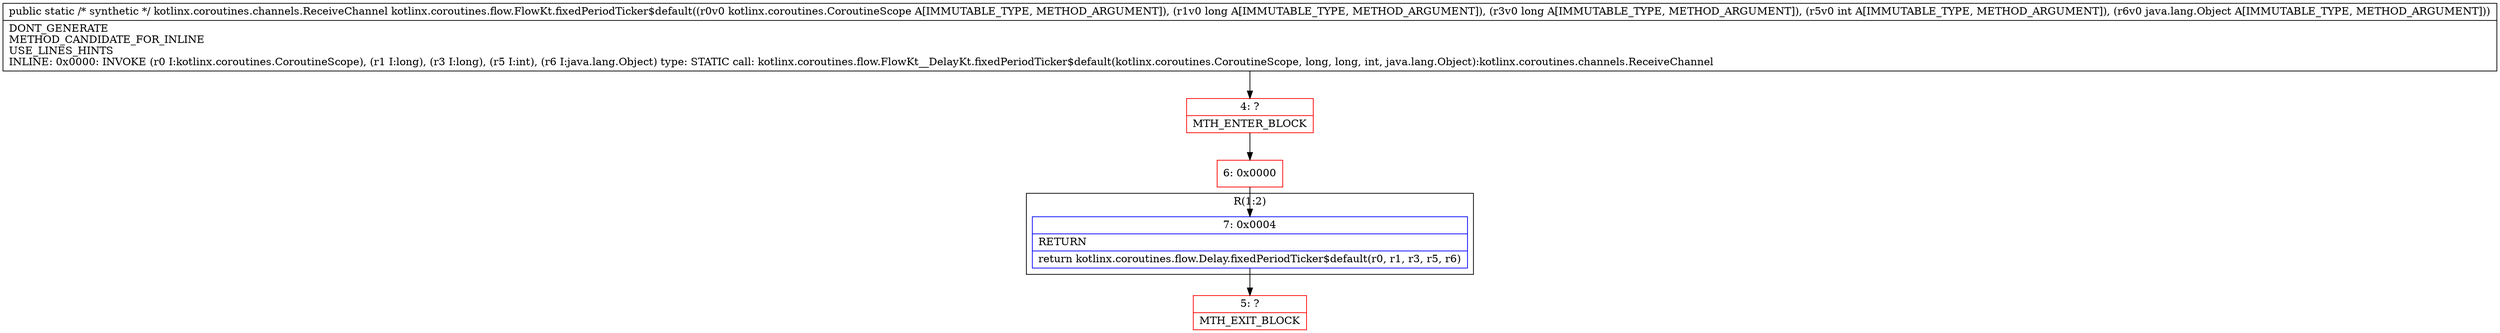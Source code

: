 digraph "CFG forkotlinx.coroutines.flow.FlowKt.fixedPeriodTicker$default(Lkotlinx\/coroutines\/CoroutineScope;JJILjava\/lang\/Object;)Lkotlinx\/coroutines\/channels\/ReceiveChannel;" {
subgraph cluster_Region_475060114 {
label = "R(1:2)";
node [shape=record,color=blue];
Node_7 [shape=record,label="{7\:\ 0x0004|RETURN\l|return kotlinx.coroutines.flow.Delay.fixedPeriodTicker$default(r0, r1, r3, r5, r6)\l}"];
}
Node_4 [shape=record,color=red,label="{4\:\ ?|MTH_ENTER_BLOCK\l}"];
Node_6 [shape=record,color=red,label="{6\:\ 0x0000}"];
Node_5 [shape=record,color=red,label="{5\:\ ?|MTH_EXIT_BLOCK\l}"];
MethodNode[shape=record,label="{public static \/* synthetic *\/ kotlinx.coroutines.channels.ReceiveChannel kotlinx.coroutines.flow.FlowKt.fixedPeriodTicker$default((r0v0 kotlinx.coroutines.CoroutineScope A[IMMUTABLE_TYPE, METHOD_ARGUMENT]), (r1v0 long A[IMMUTABLE_TYPE, METHOD_ARGUMENT]), (r3v0 long A[IMMUTABLE_TYPE, METHOD_ARGUMENT]), (r5v0 int A[IMMUTABLE_TYPE, METHOD_ARGUMENT]), (r6v0 java.lang.Object A[IMMUTABLE_TYPE, METHOD_ARGUMENT]))  | DONT_GENERATE\lMETHOD_CANDIDATE_FOR_INLINE\lUSE_LINES_HINTS\lINLINE: 0x0000: INVOKE  (r0 I:kotlinx.coroutines.CoroutineScope), (r1 I:long), (r3 I:long), (r5 I:int), (r6 I:java.lang.Object) type: STATIC call: kotlinx.coroutines.flow.FlowKt__DelayKt.fixedPeriodTicker$default(kotlinx.coroutines.CoroutineScope, long, long, int, java.lang.Object):kotlinx.coroutines.channels.ReceiveChannel\l}"];
MethodNode -> Node_4;Node_7 -> Node_5;
Node_4 -> Node_6;
Node_6 -> Node_7;
}

